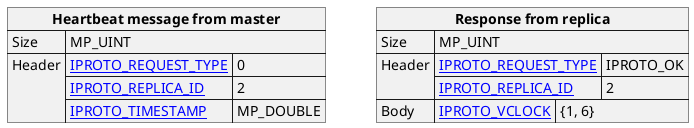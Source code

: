 @startuml

skinparam map {
    HyperlinkColor #0077FF
    FontColor #313131
    BorderColor #313131
    BackgroundColor transparent
}

json "**Heartbeat message from master**" as heartbeat_request {
    "Size": "MP_UINT",
    "Header": {
      "[[https://tarantool.io/en/doc/latest/dev_guide/internals/iproto/keys IPROTO_REQUEST_TYPE]]": "0",
      "[[https://tarantool.io/en/doc/latest/dev_guide/internals/iproto/keys IPROTO_REPLICA_ID]]": "2",
      "[[https://tarantool.io/en/doc/latest/dev_guide/internals/iproto/keys IPROTO_TIMESTAMP]]": "MP_DOUBLE"
    }
}

json "**Response from replica**" as heartbeat_response {
    "Size": "MP_UINT",
    "Header": {
      "[[https://tarantool.io/en/doc/latest/dev_guide/internals/iproto/keys IPROTO_REQUEST_TYPE]]": "IPROTO_OK",
      "[[https://tarantool.io/en/doc/latest/dev_guide/internals/iproto/keys IPROTO_REPLICA_ID]]": "2"
    },
    "Body": {
      "[[https://tarantool.io/en/doc/latest/dev_guide/internals/iproto/keys IPROTO_VCLOCK]]": "{1, 6}"      
    }
}

@enduml
